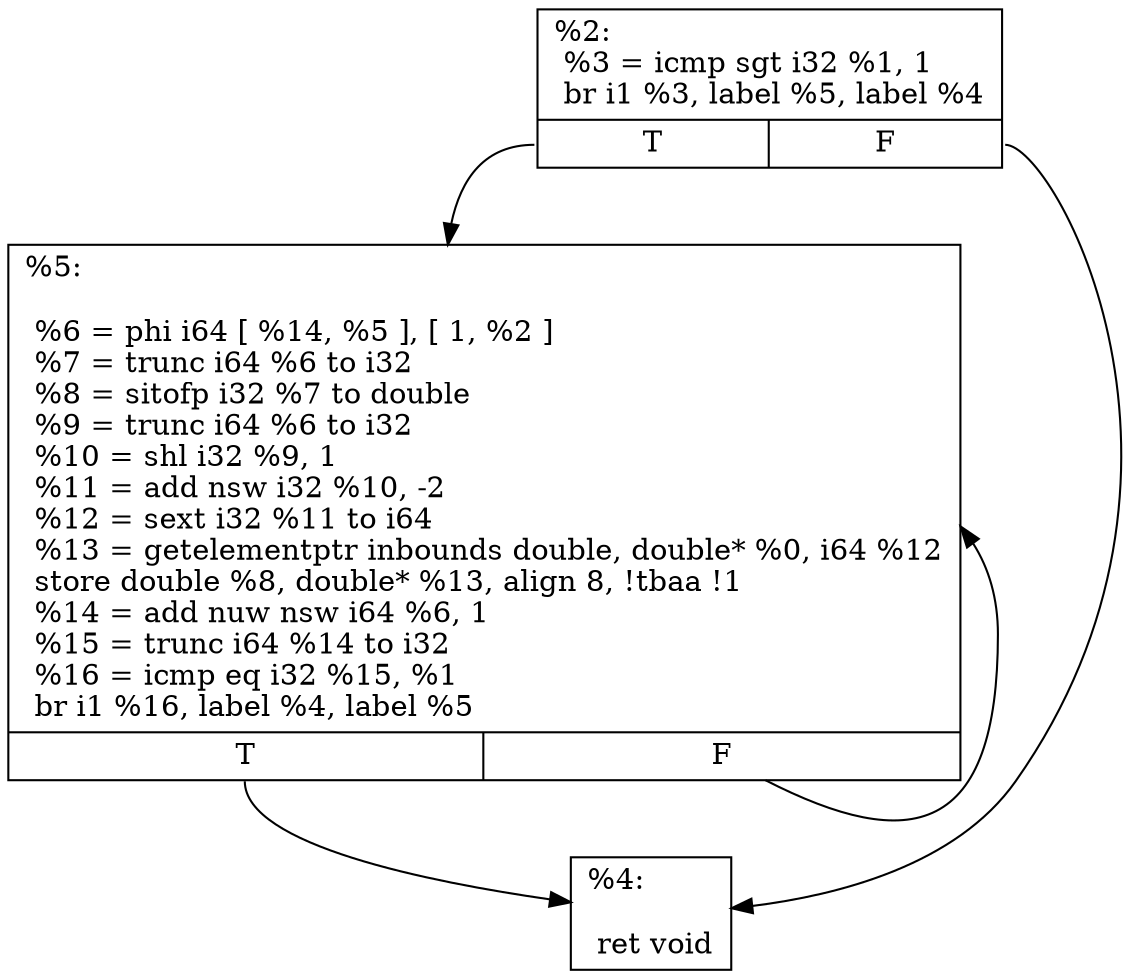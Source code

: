 digraph "CFG for 'ex1' function" {
	Node0x317ca40 [shape=record,label="{%2:\l  %3 = icmp sgt i32 %1, 1\l  br i1 %3, label %5, label %4\l|{<s0>T|<s1>F}}"];
	Node0x317ca40:s0 -> Node0x317cae0;
	Node0x317ca40:s1 -> Node0x317ca90;
	Node0x317ca90 [shape=record,label="{%4:\l\l  ret void\l}"];
	Node0x317cae0 [shape=record,label="{%5:\l\l  %6 = phi i64 [ %14, %5 ], [ 1, %2 ]\l  %7 = trunc i64 %6 to i32\l  %8 = sitofp i32 %7 to double\l  %9 = trunc i64 %6 to i32\l  %10 = shl i32 %9, 1\l  %11 = add nsw i32 %10, -2\l  %12 = sext i32 %11 to i64\l  %13 = getelementptr inbounds double, double* %0, i64 %12\l  store double %8, double* %13, align 8, !tbaa !1\l  %14 = add nuw nsw i64 %6, 1\l  %15 = trunc i64 %14 to i32\l  %16 = icmp eq i32 %15, %1\l  br i1 %16, label %4, label %5\l|{<s0>T|<s1>F}}"];
	Node0x317cae0:s0 -> Node0x317ca90;
	Node0x317cae0:s1 -> Node0x317cae0;
}
